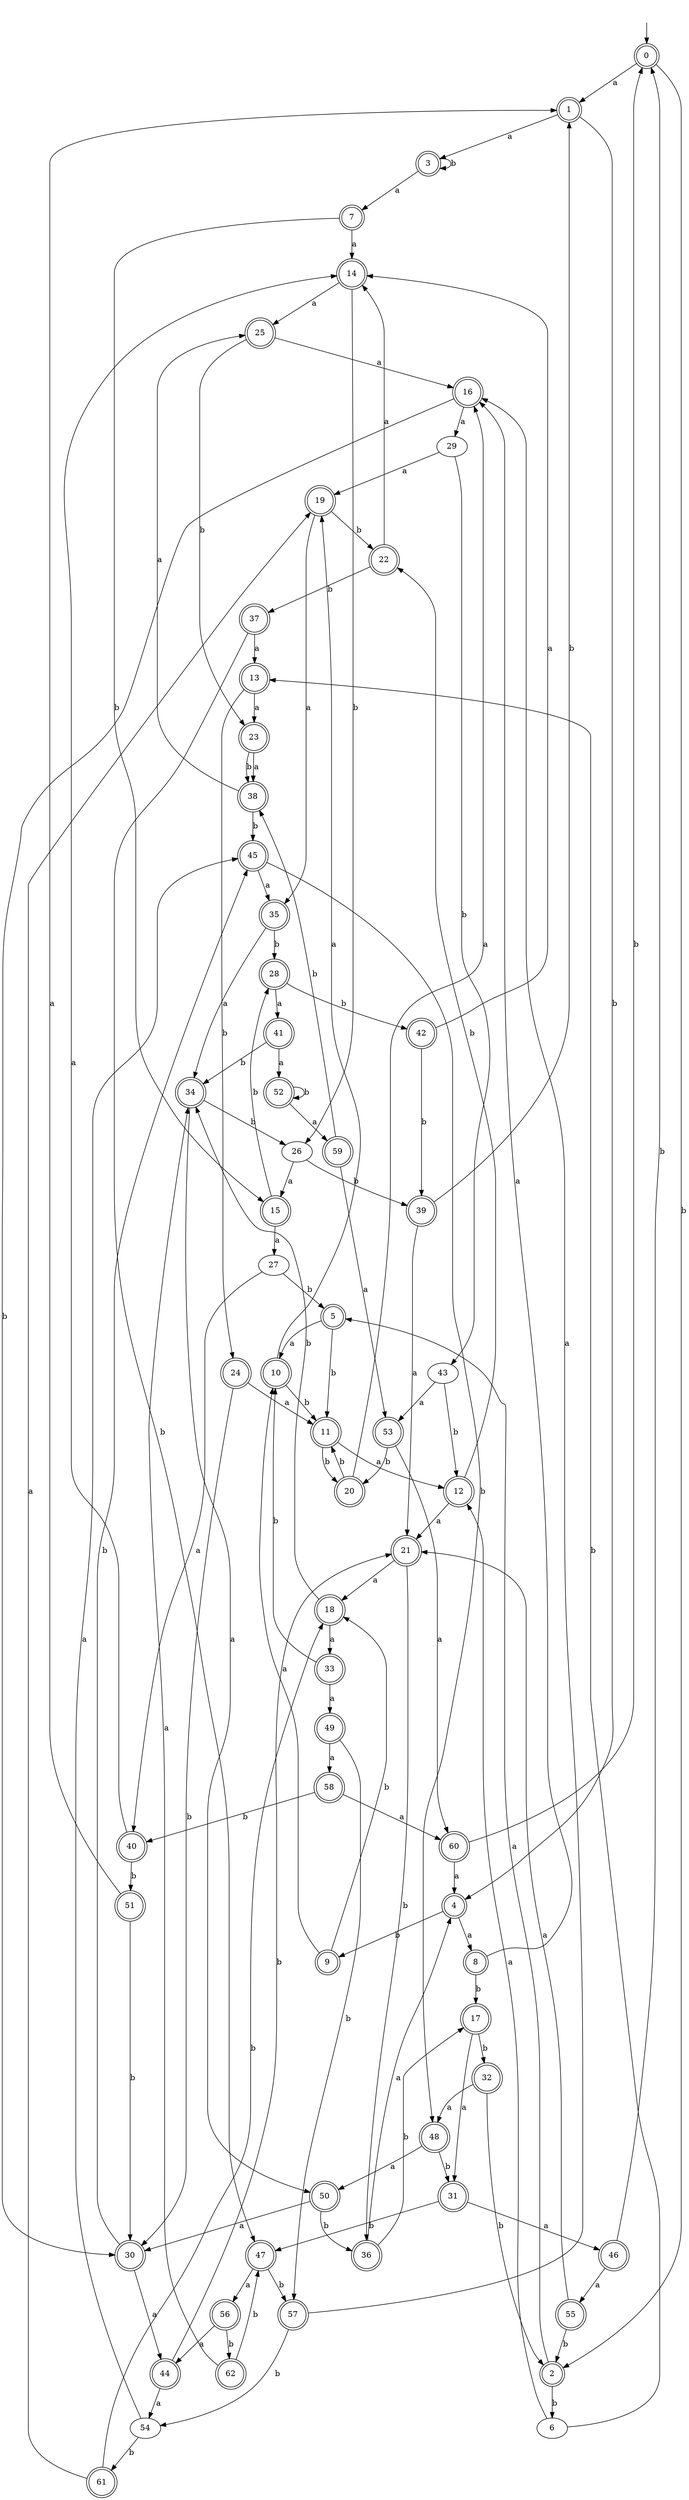digraph RandomDFA {
  __start0 [label="", shape=none];
  __start0 -> 0 [label=""];
  0 [shape=circle] [shape=doublecircle]
  0 -> 1 [label="a"]
  0 -> 2 [label="b"]
  1 [shape=doublecircle]
  1 -> 3 [label="a"]
  1 -> 4 [label="b"]
  2 [shape=doublecircle]
  2 -> 5 [label="a"]
  2 -> 6 [label="b"]
  3 [shape=doublecircle]
  3 -> 7 [label="a"]
  3 -> 3 [label="b"]
  4 [shape=doublecircle]
  4 -> 8 [label="a"]
  4 -> 9 [label="b"]
  5 [shape=doublecircle]
  5 -> 10 [label="a"]
  5 -> 11 [label="b"]
  6
  6 -> 12 [label="a"]
  6 -> 13 [label="b"]
  7 [shape=doublecircle]
  7 -> 14 [label="a"]
  7 -> 15 [label="b"]
  8 [shape=doublecircle]
  8 -> 16 [label="a"]
  8 -> 17 [label="b"]
  9 [shape=doublecircle]
  9 -> 10 [label="a"]
  9 -> 18 [label="b"]
  10 [shape=doublecircle]
  10 -> 19 [label="a"]
  10 -> 11 [label="b"]
  11 [shape=doublecircle]
  11 -> 12 [label="a"]
  11 -> 20 [label="b"]
  12 [shape=doublecircle]
  12 -> 21 [label="a"]
  12 -> 22 [label="b"]
  13 [shape=doublecircle]
  13 -> 23 [label="a"]
  13 -> 24 [label="b"]
  14 [shape=doublecircle]
  14 -> 25 [label="a"]
  14 -> 26 [label="b"]
  15 [shape=doublecircle]
  15 -> 27 [label="a"]
  15 -> 28 [label="b"]
  16 [shape=doublecircle]
  16 -> 29 [label="a"]
  16 -> 30 [label="b"]
  17 [shape=doublecircle]
  17 -> 31 [label="a"]
  17 -> 32 [label="b"]
  18 [shape=doublecircle]
  18 -> 33 [label="a"]
  18 -> 34 [label="b"]
  19 [shape=doublecircle]
  19 -> 35 [label="a"]
  19 -> 22 [label="b"]
  20 [shape=doublecircle]
  20 -> 16 [label="a"]
  20 -> 11 [label="b"]
  21 [shape=doublecircle]
  21 -> 18 [label="a"]
  21 -> 36 [label="b"]
  22 [shape=doublecircle]
  22 -> 14 [label="a"]
  22 -> 37 [label="b"]
  23 [shape=doublecircle]
  23 -> 38 [label="a"]
  23 -> 38 [label="b"]
  24 [shape=doublecircle]
  24 -> 11 [label="a"]
  24 -> 30 [label="b"]
  25 [shape=doublecircle]
  25 -> 16 [label="a"]
  25 -> 23 [label="b"]
  26
  26 -> 15 [label="a"]
  26 -> 39 [label="b"]
  27
  27 -> 40 [label="a"]
  27 -> 5 [label="b"]
  28 [shape=doublecircle]
  28 -> 41 [label="a"]
  28 -> 42 [label="b"]
  29
  29 -> 19 [label="a"]
  29 -> 43 [label="b"]
  30 [shape=doublecircle]
  30 -> 44 [label="a"]
  30 -> 45 [label="b"]
  31 [shape=doublecircle]
  31 -> 46 [label="a"]
  31 -> 47 [label="b"]
  32 [shape=doublecircle]
  32 -> 48 [label="a"]
  32 -> 2 [label="b"]
  33 [shape=doublecircle]
  33 -> 49 [label="a"]
  33 -> 10 [label="b"]
  34 [shape=doublecircle]
  34 -> 50 [label="a"]
  34 -> 26 [label="b"]
  35 [shape=doublecircle]
  35 -> 34 [label="a"]
  35 -> 28 [label="b"]
  36 [shape=doublecircle]
  36 -> 4 [label="a"]
  36 -> 17 [label="b"]
  37 [shape=doublecircle]
  37 -> 13 [label="a"]
  37 -> 47 [label="b"]
  38 [shape=doublecircle]
  38 -> 25 [label="a"]
  38 -> 45 [label="b"]
  39 [shape=doublecircle]
  39 -> 21 [label="a"]
  39 -> 1 [label="b"]
  40 [shape=doublecircle]
  40 -> 14 [label="a"]
  40 -> 51 [label="b"]
  41 [shape=doublecircle]
  41 -> 52 [label="a"]
  41 -> 34 [label="b"]
  42 [shape=doublecircle]
  42 -> 14 [label="a"]
  42 -> 39 [label="b"]
  43
  43 -> 53 [label="a"]
  43 -> 12 [label="b"]
  44 [shape=doublecircle]
  44 -> 54 [label="a"]
  44 -> 21 [label="b"]
  45 [shape=doublecircle]
  45 -> 35 [label="a"]
  45 -> 48 [label="b"]
  46 [shape=doublecircle]
  46 -> 55 [label="a"]
  46 -> 0 [label="b"]
  47 [shape=doublecircle]
  47 -> 56 [label="a"]
  47 -> 57 [label="b"]
  48 [shape=doublecircle]
  48 -> 50 [label="a"]
  48 -> 31 [label="b"]
  49 [shape=doublecircle]
  49 -> 58 [label="a"]
  49 -> 57 [label="b"]
  50 [shape=doublecircle]
  50 -> 30 [label="a"]
  50 -> 36 [label="b"]
  51 [shape=doublecircle]
  51 -> 1 [label="a"]
  51 -> 30 [label="b"]
  52 [shape=doublecircle]
  52 -> 59 [label="a"]
  52 -> 52 [label="b"]
  53 [shape=doublecircle]
  53 -> 60 [label="a"]
  53 -> 20 [label="b"]
  54
  54 -> 45 [label="a"]
  54 -> 61 [label="b"]
  55 [shape=doublecircle]
  55 -> 21 [label="a"]
  55 -> 2 [label="b"]
  56 [shape=doublecircle]
  56 -> 44 [label="a"]
  56 -> 62 [label="b"]
  57 [shape=doublecircle]
  57 -> 16 [label="a"]
  57 -> 54 [label="b"]
  58 [shape=doublecircle]
  58 -> 60 [label="a"]
  58 -> 40 [label="b"]
  59 [shape=doublecircle]
  59 -> 53 [label="a"]
  59 -> 38 [label="b"]
  60 [shape=doublecircle]
  60 -> 4 [label="a"]
  60 -> 0 [label="b"]
  61 [shape=doublecircle]
  61 -> 19 [label="a"]
  61 -> 18 [label="b"]
  62 [shape=doublecircle]
  62 -> 34 [label="a"]
  62 -> 47 [label="b"]
}
